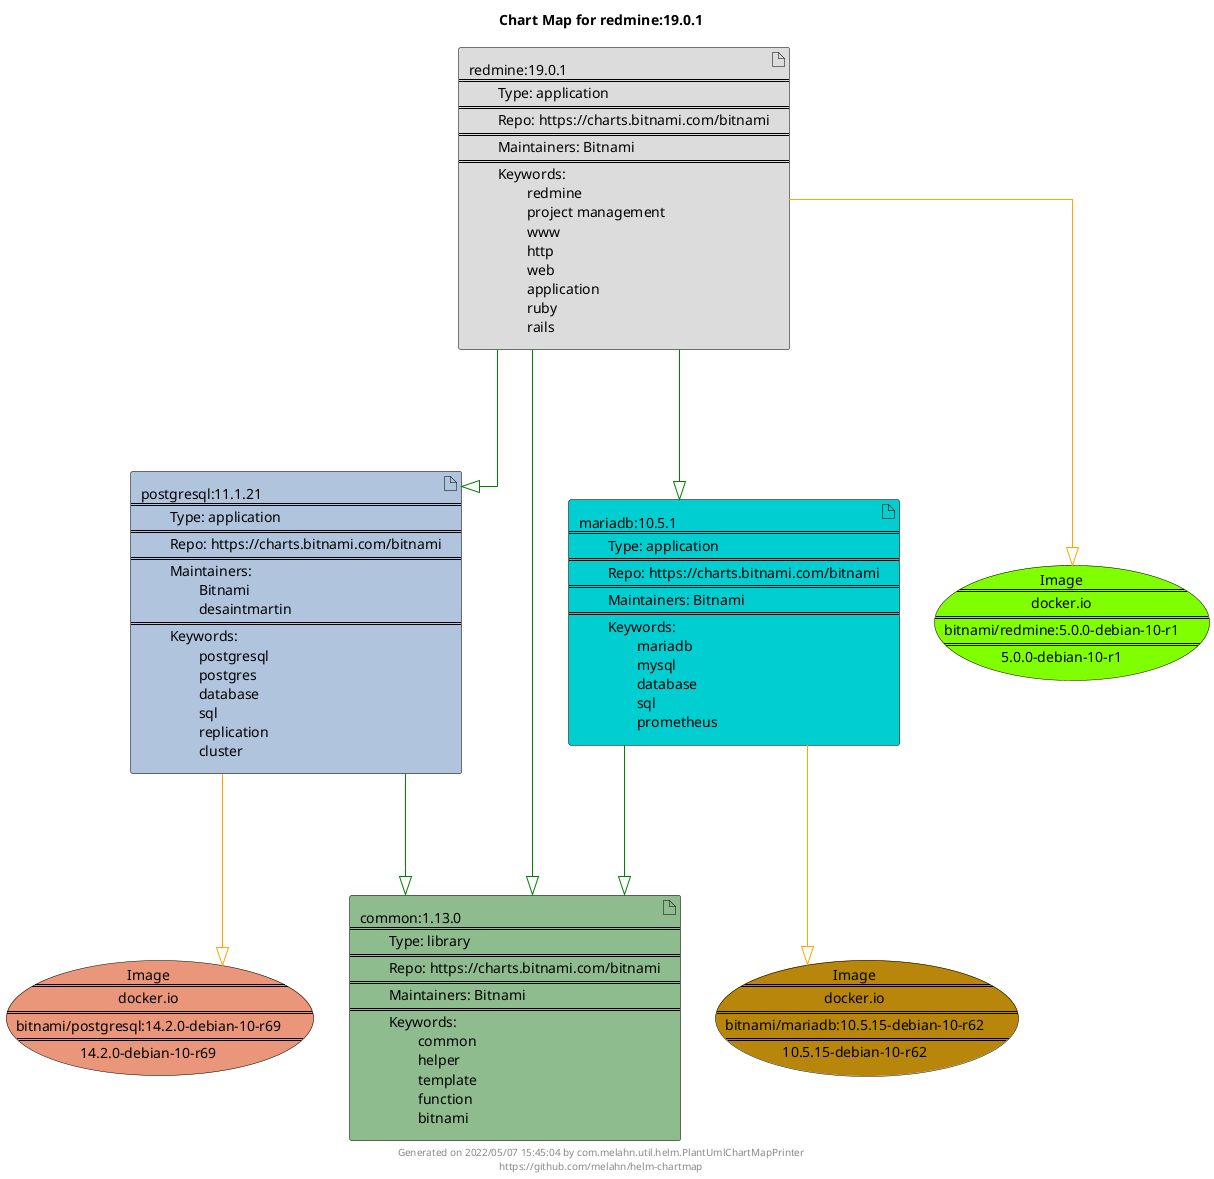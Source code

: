 @startuml
skinparam linetype ortho
skinparam backgroundColor white
skinparam usecaseBorderColor black
skinparam usecaseArrowColor LightSlateGray
skinparam artifactBorderColor black
skinparam artifactArrowColor LightSlateGray

title Chart Map for redmine:19.0.1

'There are 4 referenced Helm Charts
artifact "postgresql:11.1.21\n====\n\tType: application\n====\n\tRepo: https://charts.bitnami.com/bitnami\n====\n\tMaintainers: \n\t\tBitnami\n\t\tdesaintmartin\n====\n\tKeywords: \n\t\tpostgresql\n\t\tpostgres\n\t\tdatabase\n\t\tsql\n\t\treplication\n\t\tcluster" as postgresql_11_1_21 #LightSteelBlue
artifact "common:1.13.0\n====\n\tType: library\n====\n\tRepo: https://charts.bitnami.com/bitnami\n====\n\tMaintainers: Bitnami\n====\n\tKeywords: \n\t\tcommon\n\t\thelper\n\t\ttemplate\n\t\tfunction\n\t\tbitnami" as common_1_13_0 #DarkSeaGreen
artifact "mariadb:10.5.1\n====\n\tType: application\n====\n\tRepo: https://charts.bitnami.com/bitnami\n====\n\tMaintainers: Bitnami\n====\n\tKeywords: \n\t\tmariadb\n\t\tmysql\n\t\tdatabase\n\t\tsql\n\t\tprometheus" as mariadb_10_5_1 #DarkTurquoise
artifact "redmine:19.0.1\n====\n\tType: application\n====\n\tRepo: https://charts.bitnami.com/bitnami\n====\n\tMaintainers: Bitnami\n====\n\tKeywords: \n\t\tredmine\n\t\tproject management\n\t\twww\n\t\thttp\n\t\tweb\n\t\tapplication\n\t\truby\n\t\trails" as redmine_19_0_1 #Gainsboro

'There are 3 referenced Docker Images
usecase "Image\n====\ndocker.io\n====\nbitnami/postgresql:14.2.0-debian-10-r69\n====\n14.2.0-debian-10-r69" as docker_io_bitnami_postgresql_14_2_0_debian_10_r69 #DarkSalmon
usecase "Image\n====\ndocker.io\n====\nbitnami/redmine:5.0.0-debian-10-r1\n====\n5.0.0-debian-10-r1" as docker_io_bitnami_redmine_5_0_0_debian_10_r1 #Chartreuse
usecase "Image\n====\ndocker.io\n====\nbitnami/mariadb:10.5.15-debian-10-r62\n====\n10.5.15-debian-10-r62" as docker_io_bitnami_mariadb_10_5_15_debian_10_r62 #DarkGoldenRod

'Chart Dependencies
redmine_19_0_1--[#green]-|>common_1_13_0
redmine_19_0_1--[#green]-|>mariadb_10_5_1
mariadb_10_5_1--[#green]-|>common_1_13_0
redmine_19_0_1--[#green]-|>postgresql_11_1_21
postgresql_11_1_21--[#green]-|>common_1_13_0
postgresql_11_1_21--[#orange]-|>docker_io_bitnami_postgresql_14_2_0_debian_10_r69
mariadb_10_5_1--[#orange]-|>docker_io_bitnami_mariadb_10_5_15_debian_10_r62
redmine_19_0_1--[#orange]-|>docker_io_bitnami_redmine_5_0_0_debian_10_r1

center footer Generated on 2022/05/07 15:45:04 by com.melahn.util.helm.PlantUmlChartMapPrinter\nhttps://github.com/melahn/helm-chartmap
@enduml
